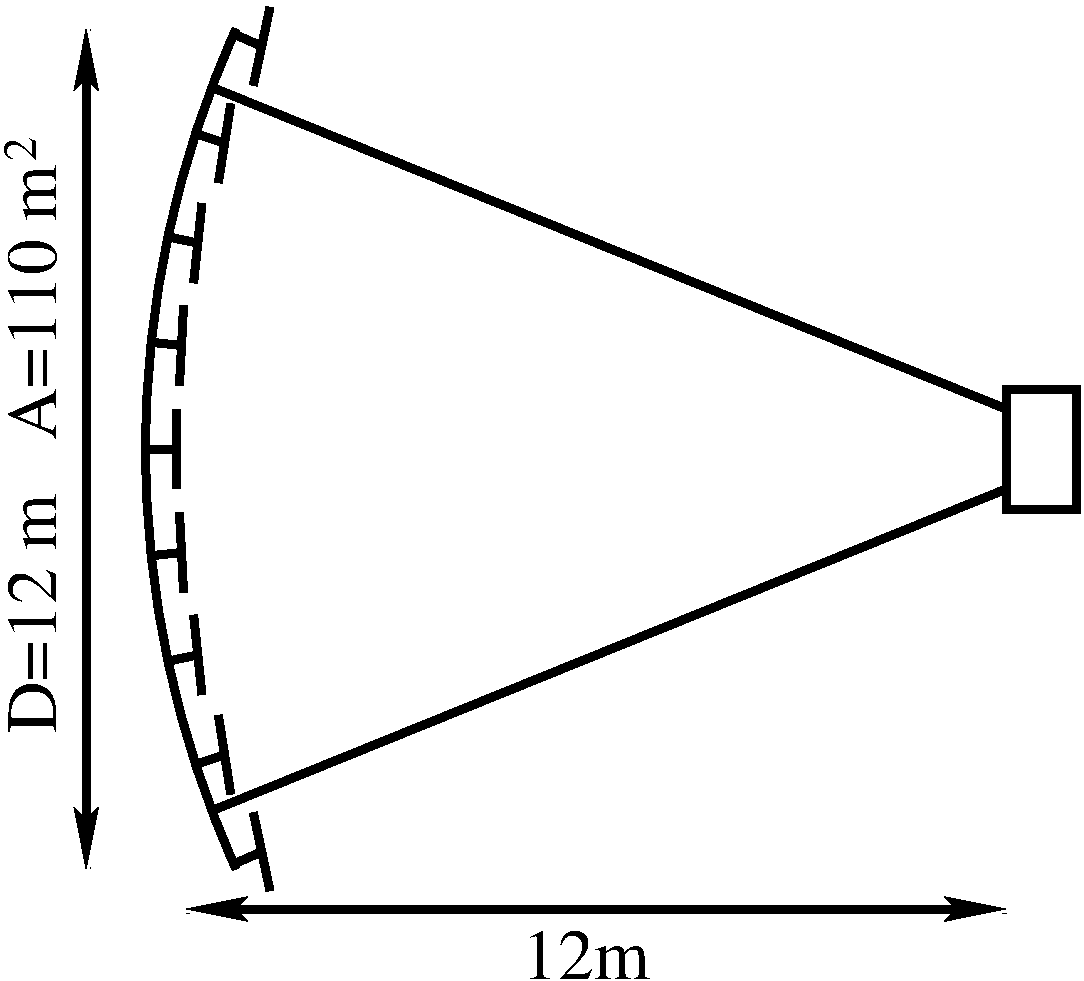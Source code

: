 #FIG 3.2
Landscape
Center
Inches
Letter  
103.00
Single
-2
1200 2
6 2475 1425 9600 8175
5 1 0 5 0 7 50 0 -1 6.000 0 1 0 0 10192.201 4800.000 3225 1650 2546 4800 3225 7950
2 1 0 5 0 7 50 0 -1 6.000 0 0 -1 0 0 2
	 9000 4500 3075 2100
2 1 0 5 0 7 50 0 -1 6.000 0 0 -1 0 0 2
	 2592 5600 2816 5576
2 1 0 5 0 7 49 0 -1 0.000 0 0 -1 0 0 2
	 2906 6046 2969 6642
2 1 0 5 0 7 50 0 -1 6.000 0 0 -1 0 0 2
	 2717 6391 2937 6344
2 1 0 5 0 7 49 0 -1 0.000 0 0 -1 0 0 2
	 3092 6798 3185 7390
2 1 0 5 0 7 50 0 -1 6.000 0 0 -1 0 0 2
	 2924 7164 3138 7094
2 1 0 5 0 7 50 0 -1 6.000 0 0 -1 0 0 2
	 3211 7912 3417 7820
2 1 0 5 0 7 49 0 -1 0.000 0 0 -1 0 0 2
	 3354 7527 3479 8113
2 1 0 5 0 7 49 0 -1 0.000 0 0 -1 0 0 2
	 2800 5276 2831 5876
2 1 0 5 0 7 49 0 -1 0.000 0 0 -1 0 0 2
	 2800 4324 2831 3724
2 1 0 5 0 7 49 0 -1 0.000 0 0 -1 0 0 2
	 2906 3554 2969 2958
2 1 0 5 0 7 49 0 -1 0.000 0 0 -1 0 0 2
	 3092 2802 3185 2210
2 1 0 5 0 7 49 0 -1 0.000 0 0 -1 0 0 2
	 3354 2073 3479 1487
2 1 0 5 0 7 50 0 -1 6.000 0 0 -1 0 0 2
	 3211 1688 3417 1780
2 1 0 5 0 7 50 0 -1 6.000 0 0 -1 0 0 2
	 2924 2436 3138 2506
2 1 0 5 0 7 50 0 -1 6.000 0 0 -1 0 0 2
	 2717 3209 2937 3256
2 1 0 5 0 7 50 0 -1 6.000 0 0 -1 0 0 2
	 2592 4000 2816 4024
2 1 0 5 0 7 50 0 -1 6.000 0 0 -1 0 0 2
	 2550 4800 2775 4800
2 1 0 5 0 7 49 0 -1 0.000 0 0 -1 0 0 2
	 2775 4500 2775 5100
2 1 0 5 0 7 50 0 -1 6.000 0 0 -1 0 0 2
	 9000 5100 3075 7500
2 2 0 5 0 7 50 0 -1 8.000 0 0 -1 0 0 5
	 9000 4350 9525 4350 9525 5250 9000 5250 9000 4350
-6
2 1 0 5 0 7 50 0 -1 6.000 0 0 -1 1 1 2
	2 1 3.00 135.00 270.00
	2 1 3.00 135.00 270.00
	 2850 8250 9000 8250
2 1 0 5 0 7 50 0 -1 6.000 0 0 -1 1 1 2
	2 1 3.00 135.00 270.00
	2 1 3.00 135.00 270.00
	 2100 1650 2100 7950
4 1 0 50 0 0 36 0.0000 4 345 870 5850 8775 12m\001
4 1 0 50 0 0 36 1.5708 4 345 3870 1875 4800 D=12 m   A=110 m\001
4 1 0 50 0 0 24 1.5708 4 255 180 1725 2550 2\001
